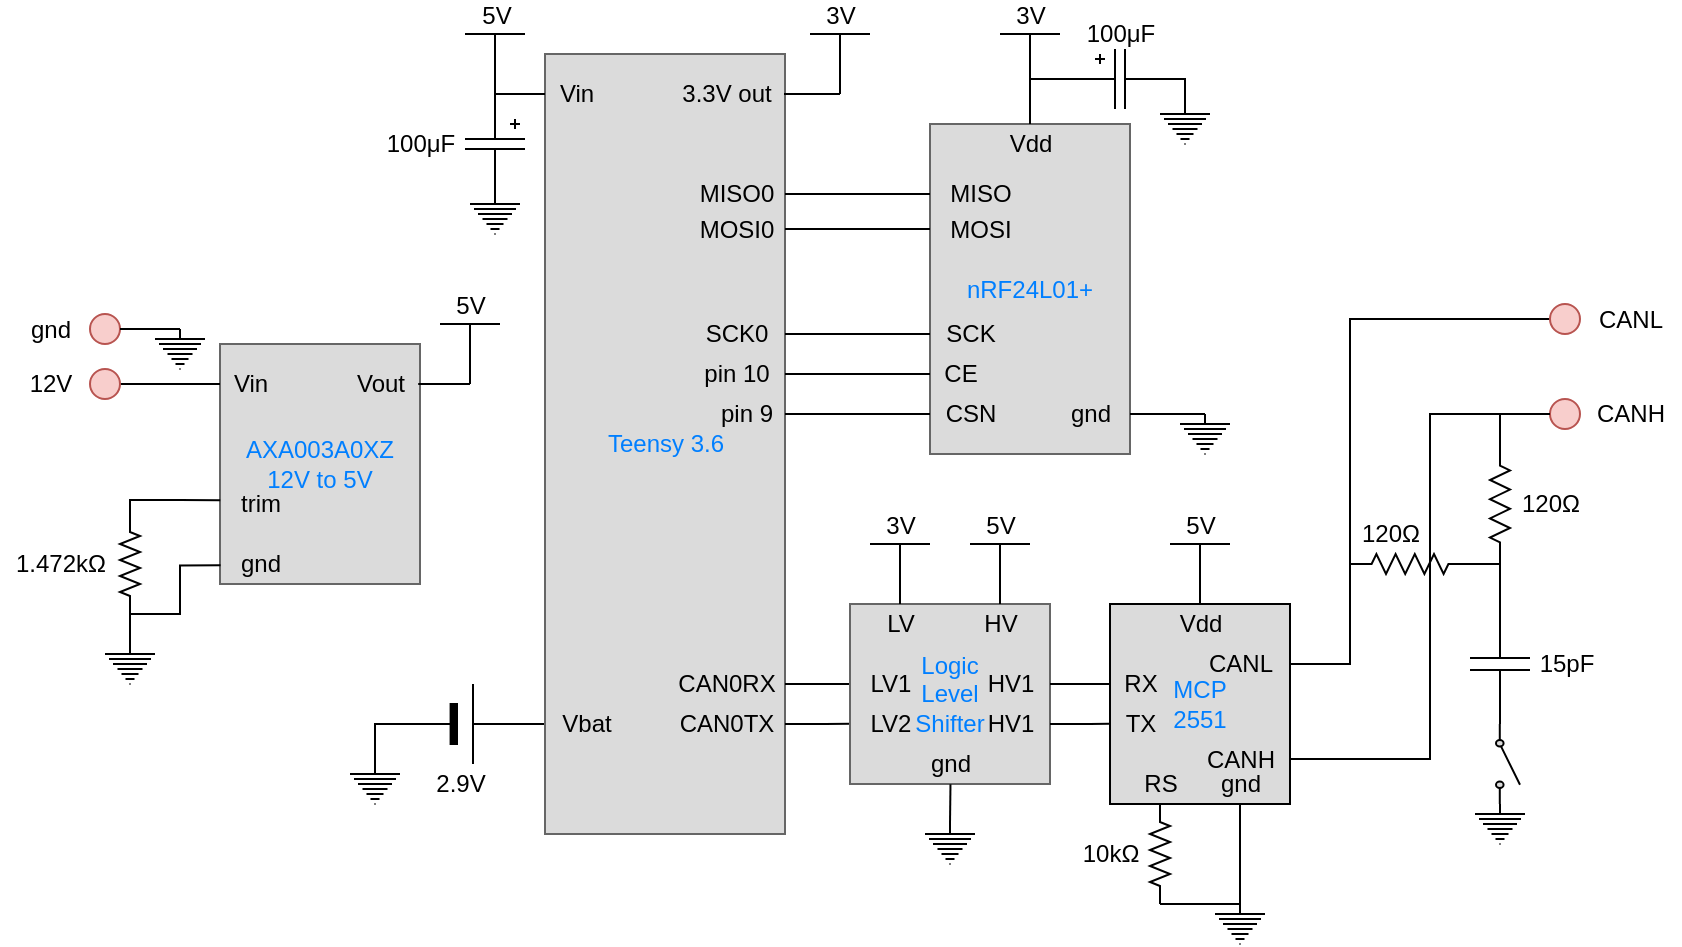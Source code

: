 <mxfile version="14.6.13" type="device"><diagram id="3bfLOZuhOCqwedGYhLki" name="Page-1"><mxGraphModel dx="308" dy="223" grid="1" gridSize="10" guides="1" tooltips="1" connect="1" arrows="1" fold="1" page="1" pageScale="1" pageWidth="850" pageHeight="1100" math="0" shadow="0"><root><mxCell id="0"/><mxCell id="1" parent="0"/><mxCell id="SLjoavYJv7U1EhsGJixM-2" value="" style="verticalLabelPosition=bottom;shadow=0;dashed=0;align=center;fillColor=#000000;html=1;verticalAlign=top;strokeWidth=1;shape=mxgraph.electrical.miscellaneous.monocell_battery;direction=east;" vertex="1" parent="1"><mxGeometry x="407.5" y="640" width="80" height="40" as="geometry"/></mxCell><mxCell id="SLjoavYJv7U1EhsGJixM-3" value="AXA003A0XZ&lt;br&gt;12V to 5V" style="rounded=0;whiteSpace=wrap;html=1;strokeColor=#666666;fillColor=#DBDBDB;fontColor=#007FFF;" vertex="1" parent="1"><mxGeometry x="325" y="470" width="100" height="120" as="geometry"/></mxCell><mxCell id="SLjoavYJv7U1EhsGJixM-44" style="edgeStyle=orthogonalEdgeStyle;rounded=0;orthogonalLoop=1;jettySize=auto;html=1;entryX=1;entryY=0.5;entryDx=0;entryDy=0;endArrow=none;endFill=0;" edge="1" parent="1" source="SLjoavYJv7U1EhsGJixM-4" target="SLjoavYJv7U1EhsGJixM-43"><mxGeometry relative="1" as="geometry"/></mxCell><mxCell id="SLjoavYJv7U1EhsGJixM-4" value="Vin" style="text;html=1;align=center;verticalAlign=middle;resizable=0;points=[];autosize=1;strokeColor=none;" vertex="1" parent="1"><mxGeometry x="325" y="480" width="30" height="20" as="geometry"/></mxCell><mxCell id="SLjoavYJv7U1EhsGJixM-10" style="edgeStyle=orthogonalEdgeStyle;rounded=0;orthogonalLoop=1;jettySize=auto;html=1;exitX=1;exitY=0.5;exitDx=0;exitDy=0;exitPerimeter=0;entryX=0.007;entryY=0.533;entryDx=0;entryDy=0;entryPerimeter=0;endArrow=none;endFill=0;" edge="1" parent="1" source="SLjoavYJv7U1EhsGJixM-5" target="SLjoavYJv7U1EhsGJixM-7"><mxGeometry relative="1" as="geometry"><Array as="points"><mxPoint x="305" y="605"/><mxPoint x="305" y="581"/></Array></mxGeometry></mxCell><mxCell id="SLjoavYJv7U1EhsGJixM-25" style="edgeStyle=orthogonalEdgeStyle;rounded=0;orthogonalLoop=1;jettySize=auto;html=1;exitX=0;exitY=0.5;exitDx=0;exitDy=0;exitPerimeter=0;entryX=0.003;entryY=0.407;entryDx=0;entryDy=0;entryPerimeter=0;endArrow=none;endFill=0;" edge="1" parent="1" source="SLjoavYJv7U1EhsGJixM-5" target="SLjoavYJv7U1EhsGJixM-6"><mxGeometry relative="1" as="geometry"><Array as="points"><mxPoint x="280" y="548"/><mxPoint x="305" y="548"/></Array></mxGeometry></mxCell><mxCell id="SLjoavYJv7U1EhsGJixM-5" value="" style="pointerEvents=1;verticalLabelPosition=bottom;shadow=0;dashed=0;align=center;html=1;verticalAlign=top;shape=mxgraph.electrical.resistors.resistor_2;direction=south;" vertex="1" parent="1"><mxGeometry x="275" y="555" width="10" height="50" as="geometry"/></mxCell><mxCell id="SLjoavYJv7U1EhsGJixM-6" value="trim" style="text;html=1;align=center;verticalAlign=middle;resizable=0;points=[];autosize=1;strokeColor=none;" vertex="1" parent="1"><mxGeometry x="325" y="540" width="40" height="20" as="geometry"/></mxCell><mxCell id="SLjoavYJv7U1EhsGJixM-7" value="gnd" style="text;html=1;align=center;verticalAlign=middle;resizable=0;points=[];autosize=1;strokeColor=none;" vertex="1" parent="1"><mxGeometry x="325" y="570" width="40" height="20" as="geometry"/></mxCell><mxCell id="SLjoavYJv7U1EhsGJixM-144" style="edgeStyle=orthogonalEdgeStyle;rounded=0;orthogonalLoop=1;jettySize=auto;html=1;exitX=0.5;exitY=0;exitDx=0;exitDy=0;exitPerimeter=0;entryX=1;entryY=0.5;entryDx=0;entryDy=0;entryPerimeter=0;fontSize=12;fontColor=#007FFF;endArrow=none;endFill=0;" edge="1" parent="1" source="SLjoavYJv7U1EhsGJixM-11" target="SLjoavYJv7U1EhsGJixM-5"><mxGeometry relative="1" as="geometry"/></mxCell><mxCell id="SLjoavYJv7U1EhsGJixM-11" value="" style="pointerEvents=1;verticalLabelPosition=bottom;shadow=0;dashed=0;align=center;html=1;verticalAlign=top;shape=mxgraph.electrical.signal_sources.protective_earth;" vertex="1" parent="1"><mxGeometry x="267.5" y="620" width="25" height="20" as="geometry"/></mxCell><mxCell id="SLjoavYJv7U1EhsGJixM-14" value="12V" style="text;html=1;align=center;verticalAlign=middle;resizable=0;points=[];autosize=1;strokeColor=none;" vertex="1" parent="1"><mxGeometry x="220" y="480" width="40" height="20" as="geometry"/></mxCell><mxCell id="SLjoavYJv7U1EhsGJixM-15" value="1.472kΩ" style="text;html=1;align=center;verticalAlign=middle;resizable=0;points=[];autosize=1;strokeColor=none;direction=east;" vertex="1" parent="1"><mxGeometry x="215" y="570" width="60" height="20" as="geometry"/></mxCell><mxCell id="SLjoavYJv7U1EhsGJixM-17" value="Teensy 3.6" style="rounded=0;whiteSpace=wrap;html=1;strokeColor=#666666;fillColor=#DBDBDB;fontColor=#007FFF;" vertex="1" parent="1"><mxGeometry x="487.5" y="325" width="120" height="390" as="geometry"/></mxCell><mxCell id="SLjoavYJv7U1EhsGJixM-18" value="Vout" style="text;html=1;align=center;verticalAlign=middle;resizable=0;points=[];autosize=1;strokeColor=none;" vertex="1" parent="1"><mxGeometry x="385" y="480" width="40" height="20" as="geometry"/></mxCell><mxCell id="SLjoavYJv7U1EhsGJixM-49" style="edgeStyle=orthogonalEdgeStyle;rounded=0;orthogonalLoop=1;jettySize=auto;html=1;entryX=0.5;entryY=0;entryDx=0;entryDy=0;entryPerimeter=0;endArrow=none;endFill=0;" edge="1" parent="1" source="SLjoavYJv7U1EhsGJixM-20" target="SLjoavYJv7U1EhsGJixM-48"><mxGeometry relative="1" as="geometry"><Array as="points"><mxPoint x="463" y="345"/><mxPoint x="463" y="345"/></Array></mxGeometry></mxCell><mxCell id="SLjoavYJv7U1EhsGJixM-20" value="Vin" style="text;html=1;align=center;verticalAlign=middle;resizable=0;points=[];autosize=1;strokeColor=none;" vertex="1" parent="1"><mxGeometry x="487.5" y="335" width="30" height="20" as="geometry"/></mxCell><mxCell id="SLjoavYJv7U1EhsGJixM-22" value="" style="pointerEvents=1;verticalLabelPosition=bottom;shadow=0;dashed=0;align=center;html=1;verticalAlign=top;shape=mxgraph.electrical.capacitors.capacitor_5;direction=south;" vertex="1" parent="1"><mxGeometry x="447.5" y="345" width="30" height="50" as="geometry"/></mxCell><mxCell id="SLjoavYJv7U1EhsGJixM-23" value="" style="pointerEvents=1;verticalLabelPosition=bottom;shadow=0;dashed=0;align=center;html=1;verticalAlign=top;shape=mxgraph.electrical.signal_sources.protective_earth;" vertex="1" parent="1"><mxGeometry x="450" y="395" width="25" height="20" as="geometry"/></mxCell><mxCell id="SLjoavYJv7U1EhsGJixM-24" value="100μF" style="text;html=1;align=center;verticalAlign=middle;resizable=0;points=[];autosize=1;strokeColor=none;" vertex="1" parent="1"><mxGeometry x="400" y="360" width="50" height="20" as="geometry"/></mxCell><mxCell id="SLjoavYJv7U1EhsGJixM-26" value="2.9V" style="text;html=1;align=center;verticalAlign=middle;resizable=0;points=[];autosize=1;strokeColor=none;" vertex="1" parent="1"><mxGeometry x="425" y="680" width="40" height="20" as="geometry"/></mxCell><mxCell id="SLjoavYJv7U1EhsGJixM-27" value="Vbat" style="text;html=1;align=center;verticalAlign=middle;resizable=0;points=[];autosize=1;strokeColor=none;" vertex="1" parent="1"><mxGeometry x="487.5" y="650" width="40" height="20" as="geometry"/></mxCell><mxCell id="SLjoavYJv7U1EhsGJixM-42" style="edgeStyle=orthogonalEdgeStyle;rounded=0;orthogonalLoop=1;jettySize=auto;html=1;exitX=0.5;exitY=0;exitDx=0;exitDy=0;exitPerimeter=0;entryX=0;entryY=0.5;entryDx=0;entryDy=0;entryPerimeter=0;endArrow=none;endFill=0;" edge="1" parent="1" source="SLjoavYJv7U1EhsGJixM-28" target="SLjoavYJv7U1EhsGJixM-2"><mxGeometry relative="1" as="geometry"><Array as="points"><mxPoint x="403" y="660"/></Array></mxGeometry></mxCell><mxCell id="SLjoavYJv7U1EhsGJixM-28" value="" style="pointerEvents=1;verticalLabelPosition=bottom;shadow=0;dashed=0;align=center;html=1;verticalAlign=top;shape=mxgraph.electrical.signal_sources.protective_earth;direction=east;" vertex="1" parent="1"><mxGeometry x="390" y="680" width="25" height="20" as="geometry"/></mxCell><mxCell id="SLjoavYJv7U1EhsGJixM-30" value="MCP&lt;br&gt;2551" style="rounded=0;whiteSpace=wrap;html=1;fillColor=#DBDBDB;fontColor=#007FFF;" vertex="1" parent="1"><mxGeometry x="770" y="600" width="90" height="100" as="geometry"/></mxCell><mxCell id="SLjoavYJv7U1EhsGJixM-31" value="RX" style="text;html=1;align=center;verticalAlign=middle;resizable=0;points=[];autosize=1;strokeColor=none;" vertex="1" parent="1"><mxGeometry x="770" y="630" width="30" height="20" as="geometry"/></mxCell><mxCell id="SLjoavYJv7U1EhsGJixM-32" value="TX" style="text;html=1;align=center;verticalAlign=middle;resizable=0;points=[];autosize=1;strokeColor=none;" vertex="1" parent="1"><mxGeometry x="770" y="650" width="30" height="20" as="geometry"/></mxCell><mxCell id="SLjoavYJv7U1EhsGJixM-67" style="edgeStyle=orthogonalEdgeStyle;rounded=0;orthogonalLoop=1;jettySize=auto;html=1;entryX=0.005;entryY=0.498;entryDx=0;entryDy=0;entryPerimeter=0;fontSize=12;endArrow=none;endFill=0;" edge="1" parent="1" source="SLjoavYJv7U1EhsGJixM-34" target="SLjoavYJv7U1EhsGJixM-63"><mxGeometry relative="1" as="geometry"/></mxCell><mxCell id="SLjoavYJv7U1EhsGJixM-34" value="CAN0RX" style="text;html=1;align=center;verticalAlign=middle;resizable=0;points=[];autosize=1;strokeColor=none;" vertex="1" parent="1"><mxGeometry x="547.5" y="630" width="60" height="20" as="geometry"/></mxCell><mxCell id="SLjoavYJv7U1EhsGJixM-68" style="edgeStyle=orthogonalEdgeStyle;rounded=0;orthogonalLoop=1;jettySize=auto;html=1;entryX=0.012;entryY=0.494;entryDx=0;entryDy=0;entryPerimeter=0;fontSize=12;endArrow=none;endFill=0;" edge="1" parent="1" source="SLjoavYJv7U1EhsGJixM-35" target="SLjoavYJv7U1EhsGJixM-64"><mxGeometry relative="1" as="geometry"/></mxCell><mxCell id="SLjoavYJv7U1EhsGJixM-35" value="CAN0TX" style="text;html=1;align=center;verticalAlign=middle;resizable=0;points=[];autosize=1;strokeColor=none;" vertex="1" parent="1"><mxGeometry x="547.5" y="650" width="60" height="20" as="geometry"/></mxCell><mxCell id="SLjoavYJv7U1EhsGJixM-39" value="&lt;font&gt;Logic&lt;br&gt;Level&lt;br&gt;Shifter&lt;/font&gt;" style="rounded=0;whiteSpace=wrap;html=1;strokeColor=#666666;fillColor=#DBDBDB;fontColor=#007FFF;" vertex="1" parent="1"><mxGeometry x="640" y="600" width="100" height="90" as="geometry"/></mxCell><mxCell id="SLjoavYJv7U1EhsGJixM-43" value="" style="verticalLabelPosition=bottom;shadow=0;dashed=0;align=center;html=1;verticalAlign=top;strokeWidth=1;shape=ellipse;perimeter=ellipsePerimeter;fillColor=#f8cecc;strokeColor=#b85450;" vertex="1" parent="1"><mxGeometry x="260" y="482.5" width="15" height="15" as="geometry"/></mxCell><mxCell id="SLjoavYJv7U1EhsGJixM-47" style="edgeStyle=orthogonalEdgeStyle;rounded=0;orthogonalLoop=1;jettySize=auto;html=1;exitX=0.5;exitY=0;exitDx=0;exitDy=0;exitPerimeter=0;entryX=0.978;entryY=0.461;entryDx=0;entryDy=0;entryPerimeter=0;endArrow=none;endFill=0;" edge="1" parent="1" source="SLjoavYJv7U1EhsGJixM-46" target="SLjoavYJv7U1EhsGJixM-18"><mxGeometry relative="1" as="geometry"/></mxCell><mxCell id="SLjoavYJv7U1EhsGJixM-46" value="5V" style="verticalLabelPosition=top;verticalAlign=bottom;shape=mxgraph.electrical.signal_sources.vdd;shadow=0;dashed=0;align=center;strokeWidth=1;fontSize=12;html=1;flipV=1;" vertex="1" parent="1"><mxGeometry x="435" y="460" width="30" height="30" as="geometry"/></mxCell><mxCell id="SLjoavYJv7U1EhsGJixM-48" value="5V" style="verticalLabelPosition=top;verticalAlign=bottom;shape=mxgraph.electrical.signal_sources.vdd;shadow=0;dashed=0;align=center;strokeWidth=1;fontSize=12;html=1;flipV=1;" vertex="1" parent="1"><mxGeometry x="447.5" y="315" width="30" height="30" as="geometry"/></mxCell><mxCell id="SLjoavYJv7U1EhsGJixM-50" value="" style="verticalLabelPosition=bottom;shadow=0;dashed=0;align=center;html=1;verticalAlign=top;strokeWidth=1;shape=ellipse;perimeter=ellipsePerimeter;fillColor=#f8cecc;strokeColor=#b85450;" vertex="1" parent="1"><mxGeometry x="260" y="455" width="15" height="15" as="geometry"/></mxCell><mxCell id="SLjoavYJv7U1EhsGJixM-51" value="gnd" style="text;html=1;align=center;verticalAlign=middle;resizable=0;points=[];autosize=1;strokeColor=none;" vertex="1" parent="1"><mxGeometry x="220" y="452.5" width="40" height="20" as="geometry"/></mxCell><mxCell id="SLjoavYJv7U1EhsGJixM-54" style="edgeStyle=orthogonalEdgeStyle;rounded=0;orthogonalLoop=1;jettySize=auto;html=1;exitX=0.5;exitY=0;exitDx=0;exitDy=0;exitPerimeter=0;entryX=1;entryY=0.5;entryDx=0;entryDy=0;endArrow=none;endFill=0;" edge="1" parent="1" source="SLjoavYJv7U1EhsGJixM-52" target="SLjoavYJv7U1EhsGJixM-50"><mxGeometry relative="1" as="geometry"><Array as="points"><mxPoint x="305" y="463"/></Array></mxGeometry></mxCell><mxCell id="SLjoavYJv7U1EhsGJixM-52" value="" style="pointerEvents=1;verticalLabelPosition=bottom;shadow=0;dashed=0;align=center;html=1;verticalAlign=top;shape=mxgraph.electrical.signal_sources.protective_earth;direction=east;" vertex="1" parent="1"><mxGeometry x="292.5" y="462.5" width="25" height="20" as="geometry"/></mxCell><mxCell id="SLjoavYJv7U1EhsGJixM-55" value="3.3V out" style="text;html=1;align=center;verticalAlign=middle;resizable=0;points=[];autosize=1;strokeColor=none;" vertex="1" parent="1"><mxGeometry x="547.5" y="335" width="60" height="20" as="geometry"/></mxCell><mxCell id="SLjoavYJv7U1EhsGJixM-58" style="edgeStyle=orthogonalEdgeStyle;rounded=0;orthogonalLoop=1;jettySize=auto;html=1;exitX=0.5;exitY=0;exitDx=0;exitDy=0;exitPerimeter=0;entryX=0.991;entryY=0.51;entryDx=0;entryDy=0;entryPerimeter=0;endArrow=none;endFill=0;" edge="1" parent="1" source="SLjoavYJv7U1EhsGJixM-56" target="SLjoavYJv7U1EhsGJixM-55"><mxGeometry relative="1" as="geometry"/></mxCell><mxCell id="SLjoavYJv7U1EhsGJixM-56" value="3V" style="verticalLabelPosition=top;verticalAlign=bottom;shape=mxgraph.electrical.signal_sources.vdd;shadow=0;dashed=0;align=center;strokeWidth=1;fontSize=12;html=1;flipV=1;" vertex="1" parent="1"><mxGeometry x="620" y="315" width="30" height="30" as="geometry"/></mxCell><mxCell id="SLjoavYJv7U1EhsGJixM-59" value="3V" style="verticalLabelPosition=top;verticalAlign=bottom;shape=mxgraph.electrical.signal_sources.vdd;shadow=0;dashed=0;align=center;strokeWidth=1;fontSize=12;html=1;flipV=1;" vertex="1" parent="1"><mxGeometry x="650" y="570" width="30" height="30" as="geometry"/></mxCell><mxCell id="SLjoavYJv7U1EhsGJixM-60" value="5V" style="verticalLabelPosition=top;verticalAlign=bottom;shape=mxgraph.electrical.signal_sources.vdd;shadow=0;dashed=0;align=center;strokeWidth=1;fontSize=12;html=1;flipV=1;" vertex="1" parent="1"><mxGeometry x="700" y="570" width="30" height="30" as="geometry"/></mxCell><mxCell id="SLjoavYJv7U1EhsGJixM-61" value="LV" style="text;html=1;align=center;verticalAlign=middle;resizable=0;points=[];autosize=1;strokeColor=none;fontSize=12;" vertex="1" parent="1"><mxGeometry x="650" y="600" width="30" height="20" as="geometry"/></mxCell><mxCell id="SLjoavYJv7U1EhsGJixM-62" value="HV" style="text;html=1;align=center;verticalAlign=middle;resizable=0;points=[];autosize=1;strokeColor=none;fontSize=12;" vertex="1" parent="1"><mxGeometry x="700" y="600" width="30" height="20" as="geometry"/></mxCell><mxCell id="SLjoavYJv7U1EhsGJixM-63" value="LV1" style="text;html=1;align=center;verticalAlign=middle;resizable=0;points=[];autosize=1;strokeColor=none;fontSize=12;" vertex="1" parent="1"><mxGeometry x="640" y="630" width="40" height="20" as="geometry"/></mxCell><mxCell id="SLjoavYJv7U1EhsGJixM-64" value="LV2" style="text;html=1;align=center;verticalAlign=middle;resizable=0;points=[];autosize=1;strokeColor=none;fontSize=12;" vertex="1" parent="1"><mxGeometry x="640" y="650" width="40" height="20" as="geometry"/></mxCell><mxCell id="SLjoavYJv7U1EhsGJixM-69" value="gnd" style="text;html=1;align=center;verticalAlign=middle;resizable=0;points=[];autosize=1;strokeColor=none;fontSize=12;" vertex="1" parent="1"><mxGeometry x="670" y="670" width="40" height="20" as="geometry"/></mxCell><mxCell id="SLjoavYJv7U1EhsGJixM-71" style="edgeStyle=orthogonalEdgeStyle;rounded=0;orthogonalLoop=1;jettySize=auto;html=1;exitX=0.5;exitY=0;exitDx=0;exitDy=0;exitPerimeter=0;entryX=0.506;entryY=1.006;entryDx=0;entryDy=0;entryPerimeter=0;fontSize=12;endArrow=none;endFill=0;" edge="1" parent="1" source="SLjoavYJv7U1EhsGJixM-70" target="SLjoavYJv7U1EhsGJixM-69"><mxGeometry relative="1" as="geometry"/></mxCell><mxCell id="SLjoavYJv7U1EhsGJixM-70" value="" style="pointerEvents=1;verticalLabelPosition=bottom;shadow=0;dashed=0;align=center;html=1;verticalAlign=top;shape=mxgraph.electrical.signal_sources.protective_earth;fontSize=12;" vertex="1" parent="1"><mxGeometry x="677.5" y="710" width="25" height="20" as="geometry"/></mxCell><mxCell id="SLjoavYJv7U1EhsGJixM-76" style="edgeStyle=orthogonalEdgeStyle;rounded=0;orthogonalLoop=1;jettySize=auto;html=1;entryX=-0.014;entryY=0.501;entryDx=0;entryDy=0;entryPerimeter=0;fontSize=12;endArrow=none;endFill=0;" edge="1" parent="1" source="SLjoavYJv7U1EhsGJixM-72" target="SLjoavYJv7U1EhsGJixM-31"><mxGeometry relative="1" as="geometry"/></mxCell><mxCell id="SLjoavYJv7U1EhsGJixM-72" value="HV1" style="text;html=1;align=center;verticalAlign=middle;resizable=0;points=[];autosize=1;strokeColor=none;fontSize=12;" vertex="1" parent="1"><mxGeometry x="700" y="630" width="40" height="20" as="geometry"/></mxCell><mxCell id="SLjoavYJv7U1EhsGJixM-77" style="edgeStyle=orthogonalEdgeStyle;rounded=0;orthogonalLoop=1;jettySize=auto;html=1;entryX=-0.014;entryY=0.492;entryDx=0;entryDy=0;entryPerimeter=0;fontSize=12;endArrow=none;endFill=0;" edge="1" parent="1" source="SLjoavYJv7U1EhsGJixM-73" target="SLjoavYJv7U1EhsGJixM-32"><mxGeometry relative="1" as="geometry"/></mxCell><mxCell id="SLjoavYJv7U1EhsGJixM-73" value="HV1" style="text;html=1;align=center;verticalAlign=middle;resizable=0;points=[];autosize=1;strokeColor=none;fontSize=12;" vertex="1" parent="1"><mxGeometry x="700" y="650" width="40" height="20" as="geometry"/></mxCell><mxCell id="SLjoavYJv7U1EhsGJixM-74" value="5V" style="verticalLabelPosition=top;verticalAlign=bottom;shape=mxgraph.electrical.signal_sources.vdd;shadow=0;dashed=0;align=center;strokeWidth=1;fontSize=12;html=1;flipV=1;" vertex="1" parent="1"><mxGeometry x="800" y="570" width="30" height="30" as="geometry"/></mxCell><mxCell id="SLjoavYJv7U1EhsGJixM-75" value="Vdd" style="text;html=1;align=center;verticalAlign=middle;resizable=0;points=[];autosize=1;strokeColor=none;fontSize=12;" vertex="1" parent="1"><mxGeometry x="795" y="600" width="40" height="20" as="geometry"/></mxCell><mxCell id="SLjoavYJv7U1EhsGJixM-78" value="gnd" style="text;html=1;align=center;verticalAlign=middle;resizable=0;points=[];autosize=1;strokeColor=none;fontSize=12;" vertex="1" parent="1"><mxGeometry x="815" y="680" width="40" height="20" as="geometry"/></mxCell><mxCell id="SLjoavYJv7U1EhsGJixM-81" style="edgeStyle=orthogonalEdgeStyle;rounded=0;orthogonalLoop=1;jettySize=auto;html=1;exitX=0.5;exitY=0;exitDx=0;exitDy=0;exitPerimeter=0;entryX=0.5;entryY=0.977;entryDx=0;entryDy=0;entryPerimeter=0;fontSize=12;endArrow=none;endFill=0;" edge="1" parent="1" source="SLjoavYJv7U1EhsGJixM-79" target="SLjoavYJv7U1EhsGJixM-78"><mxGeometry relative="1" as="geometry"/></mxCell><mxCell id="SLjoavYJv7U1EhsGJixM-79" value="" style="pointerEvents=1;verticalLabelPosition=bottom;shadow=0;dashed=0;align=center;html=1;verticalAlign=top;shape=mxgraph.electrical.signal_sources.protective_earth;fontSize=12;" vertex="1" parent="1"><mxGeometry x="822.5" y="750" width="25" height="20" as="geometry"/></mxCell><mxCell id="SLjoavYJv7U1EhsGJixM-89" style="edgeStyle=orthogonalEdgeStyle;rounded=0;orthogonalLoop=1;jettySize=auto;html=1;exitX=0;exitY=0.5;exitDx=0;exitDy=0;entryX=1;entryY=0.498;entryDx=0;entryDy=0;entryPerimeter=0;fontSize=12;endArrow=none;endFill=0;" edge="1" parent="1" source="SLjoavYJv7U1EhsGJixM-82" target="SLjoavYJv7U1EhsGJixM-85"><mxGeometry relative="1" as="geometry"><Array as="points"><mxPoint x="930" y="505"/><mxPoint x="930" y="678"/></Array></mxGeometry></mxCell><mxCell id="SLjoavYJv7U1EhsGJixM-82" value="" style="verticalLabelPosition=bottom;shadow=0;dashed=0;align=center;html=1;verticalAlign=top;strokeWidth=1;shape=ellipse;perimeter=ellipsePerimeter;fontSize=12;fillColor=#f8cecc;strokeColor=#b85450;" vertex="1" parent="1"><mxGeometry x="990" y="497.5" width="15" height="15" as="geometry"/></mxCell><mxCell id="SLjoavYJv7U1EhsGJixM-85" value="CANH" style="text;html=1;align=center;verticalAlign=middle;resizable=0;points=[];autosize=1;strokeColor=none;fontSize=12;" vertex="1" parent="1"><mxGeometry x="810" y="667.5" width="50" height="20" as="geometry"/></mxCell><mxCell id="SLjoavYJv7U1EhsGJixM-86" value="CANL" style="text;html=1;align=center;verticalAlign=middle;resizable=0;points=[];autosize=1;strokeColor=none;fontSize=12;" vertex="1" parent="1"><mxGeometry x="810" y="620" width="50" height="20" as="geometry"/></mxCell><mxCell id="SLjoavYJv7U1EhsGJixM-91" style="edgeStyle=orthogonalEdgeStyle;rounded=0;orthogonalLoop=1;jettySize=auto;html=1;exitX=0;exitY=0.5;exitDx=0;exitDy=0;entryX=1;entryY=0.499;entryDx=0;entryDy=0;entryPerimeter=0;fontSize=12;endArrow=none;endFill=0;" edge="1" parent="1" source="SLjoavYJv7U1EhsGJixM-90" target="SLjoavYJv7U1EhsGJixM-86"><mxGeometry relative="1" as="geometry"><Array as="points"><mxPoint x="890" y="458"/><mxPoint x="890" y="630"/></Array></mxGeometry></mxCell><mxCell id="SLjoavYJv7U1EhsGJixM-90" value="" style="verticalLabelPosition=bottom;shadow=0;dashed=0;align=center;html=1;verticalAlign=top;strokeWidth=1;shape=ellipse;perimeter=ellipsePerimeter;fontSize=12;fillColor=#f8cecc;strokeColor=#b85450;" vertex="1" parent="1"><mxGeometry x="990" y="450" width="15" height="15" as="geometry"/></mxCell><mxCell id="SLjoavYJv7U1EhsGJixM-92" value="CANH" style="text;html=1;align=center;verticalAlign=middle;resizable=0;points=[];autosize=1;strokeColor=none;fontSize=12;" vertex="1" parent="1"><mxGeometry x="1005" y="495" width="50" height="20" as="geometry"/></mxCell><mxCell id="SLjoavYJv7U1EhsGJixM-93" value="CANL" style="text;html=1;align=center;verticalAlign=middle;resizable=0;points=[];autosize=1;strokeColor=none;fontSize=12;" vertex="1" parent="1"><mxGeometry x="1005" y="447.5" width="50" height="20" as="geometry"/></mxCell><mxCell id="SLjoavYJv7U1EhsGJixM-94" value="&lt;font&gt;nRF24L01+&lt;/font&gt;" style="rounded=0;whiteSpace=wrap;html=1;strokeColor=#666666;fillColor=#DBDBDB;fontColor=#007FFF;" vertex="1" parent="1"><mxGeometry x="680" y="360" width="100" height="165" as="geometry"/></mxCell><mxCell id="SLjoavYJv7U1EhsGJixM-95" value="RS" style="text;html=1;align=center;verticalAlign=middle;resizable=0;points=[];autosize=1;strokeColor=none;fontSize=12;" vertex="1" parent="1"><mxGeometry x="780" y="680" width="30" height="20" as="geometry"/></mxCell><mxCell id="SLjoavYJv7U1EhsGJixM-98" style="edgeStyle=orthogonalEdgeStyle;rounded=0;orthogonalLoop=1;jettySize=auto;html=1;exitX=1;exitY=0.5;exitDx=0;exitDy=0;exitPerimeter=0;entryX=0.5;entryY=0;entryDx=0;entryDy=0;entryPerimeter=0;fontSize=12;fontColor=#000000;endArrow=none;endFill=0;" edge="1" parent="1" source="SLjoavYJv7U1EhsGJixM-96" target="SLjoavYJv7U1EhsGJixM-79"><mxGeometry relative="1" as="geometry"><Array as="points"><mxPoint x="835" y="750"/></Array></mxGeometry></mxCell><mxCell id="SLjoavYJv7U1EhsGJixM-96" value="" style="pointerEvents=1;verticalLabelPosition=bottom;shadow=0;dashed=0;align=center;html=1;verticalAlign=top;shape=mxgraph.electrical.resistors.resistor_2;direction=south;" vertex="1" parent="1"><mxGeometry x="790" y="700" width="10" height="50" as="geometry"/></mxCell><mxCell id="SLjoavYJv7U1EhsGJixM-97" value="10kΩ" style="text;html=1;align=center;verticalAlign=middle;resizable=0;points=[];autosize=1;strokeColor=none;direction=east;" vertex="1" parent="1"><mxGeometry x="750" y="715" width="40" height="20" as="geometry"/></mxCell><mxCell id="SLjoavYJv7U1EhsGJixM-99" value="CSN" style="text;html=1;align=center;verticalAlign=middle;resizable=0;points=[];autosize=1;strokeColor=none;fontSize=12;fontColor=#000000;" vertex="1" parent="1"><mxGeometry x="680" y="495" width="40" height="20" as="geometry"/></mxCell><mxCell id="SLjoavYJv7U1EhsGJixM-100" value="CE" style="text;html=1;align=center;verticalAlign=middle;resizable=0;points=[];autosize=1;strokeColor=none;fontSize=12;fontColor=#000000;" vertex="1" parent="1"><mxGeometry x="680" y="475" width="30" height="20" as="geometry"/></mxCell><mxCell id="SLjoavYJv7U1EhsGJixM-101" value="MOSI" style="text;html=1;align=center;verticalAlign=middle;resizable=0;points=[];autosize=1;strokeColor=none;fontSize=12;fontColor=#000000;" vertex="1" parent="1"><mxGeometry x="680" y="402.5" width="50" height="20" as="geometry"/></mxCell><mxCell id="SLjoavYJv7U1EhsGJixM-102" value="MISO" style="text;html=1;align=center;verticalAlign=middle;resizable=0;points=[];autosize=1;strokeColor=none;fontSize=12;fontColor=#000000;" vertex="1" parent="1"><mxGeometry x="680" y="385" width="50" height="20" as="geometry"/></mxCell><mxCell id="SLjoavYJv7U1EhsGJixM-145" style="edgeStyle=orthogonalEdgeStyle;rounded=0;orthogonalLoop=1;jettySize=auto;html=1;fontSize=12;fontColor=#007FFF;endArrow=none;endFill=0;" edge="1" parent="1" source="SLjoavYJv7U1EhsGJixM-103"><mxGeometry relative="1" as="geometry"><mxPoint x="730" y="350" as="targetPoint"/><Array as="points"><mxPoint x="730" y="340"/><mxPoint x="730" y="340"/></Array></mxGeometry></mxCell><mxCell id="SLjoavYJv7U1EhsGJixM-103" value="Vdd" style="text;html=1;align=center;verticalAlign=middle;resizable=0;points=[];autosize=1;strokeColor=none;fontSize=12;fontColor=#000000;" vertex="1" parent="1"><mxGeometry x="710" y="360" width="40" height="20" as="geometry"/></mxCell><mxCell id="SLjoavYJv7U1EhsGJixM-104" value="gnd" style="text;html=1;align=center;verticalAlign=middle;resizable=0;points=[];autosize=1;strokeColor=none;fontSize=12;fontColor=#000000;" vertex="1" parent="1"><mxGeometry x="740" y="495" width="40" height="20" as="geometry"/></mxCell><mxCell id="SLjoavYJv7U1EhsGJixM-105" value="SCK" style="text;html=1;align=center;verticalAlign=middle;resizable=0;points=[];autosize=1;strokeColor=none;fontSize=12;fontColor=#000000;" vertex="1" parent="1"><mxGeometry x="680" y="455" width="40" height="20" as="geometry"/></mxCell><mxCell id="SLjoavYJv7U1EhsGJixM-118" style="edgeStyle=orthogonalEdgeStyle;rounded=0;orthogonalLoop=1;jettySize=auto;html=1;entryX=0;entryY=0.5;entryDx=0;entryDy=0;entryPerimeter=0;fontSize=12;fontColor=#000000;endArrow=none;endFill=0;" edge="1" parent="1" source="SLjoavYJv7U1EhsGJixM-106" target="SLjoavYJv7U1EhsGJixM-101"><mxGeometry relative="1" as="geometry"/></mxCell><mxCell id="SLjoavYJv7U1EhsGJixM-106" value="MOSI0" style="text;html=1;align=center;verticalAlign=middle;resizable=0;points=[];autosize=1;strokeColor=none;fontSize=12;fontColor=#000000;" vertex="1" parent="1"><mxGeometry x="557.5" y="402.5" width="50" height="20" as="geometry"/></mxCell><mxCell id="SLjoavYJv7U1EhsGJixM-117" style="edgeStyle=orthogonalEdgeStyle;rounded=0;orthogonalLoop=1;jettySize=auto;html=1;entryX=0;entryY=0.5;entryDx=0;entryDy=0;entryPerimeter=0;fontSize=12;fontColor=#000000;endArrow=none;endFill=0;" edge="1" parent="1" source="SLjoavYJv7U1EhsGJixM-107" target="SLjoavYJv7U1EhsGJixM-102"><mxGeometry relative="1" as="geometry"/></mxCell><mxCell id="SLjoavYJv7U1EhsGJixM-107" value="MISO0" style="text;html=1;align=center;verticalAlign=middle;resizable=0;points=[];autosize=1;strokeColor=none;fontSize=12;fontColor=#000000;" vertex="1" parent="1"><mxGeometry x="557.5" y="385" width="50" height="20" as="geometry"/></mxCell><mxCell id="SLjoavYJv7U1EhsGJixM-114" style="edgeStyle=orthogonalEdgeStyle;rounded=0;orthogonalLoop=1;jettySize=auto;html=1;entryX=0;entryY=0.5;entryDx=0;entryDy=0;entryPerimeter=0;fontSize=12;fontColor=#000000;endArrow=none;endFill=0;" edge="1" parent="1" source="SLjoavYJv7U1EhsGJixM-108" target="SLjoavYJv7U1EhsGJixM-105"><mxGeometry relative="1" as="geometry"/></mxCell><mxCell id="SLjoavYJv7U1EhsGJixM-108" value="SCK0" style="text;html=1;align=center;verticalAlign=middle;resizable=0;points=[];autosize=1;strokeColor=none;fontSize=12;fontColor=#000000;" vertex="1" parent="1"><mxGeometry x="557.5" y="455" width="50" height="20" as="geometry"/></mxCell><mxCell id="SLjoavYJv7U1EhsGJixM-113" style="edgeStyle=orthogonalEdgeStyle;rounded=0;orthogonalLoop=1;jettySize=auto;html=1;entryX=0;entryY=0.5;entryDx=0;entryDy=0;entryPerimeter=0;fontSize=12;fontColor=#000000;endArrow=none;endFill=0;" edge="1" parent="1" source="SLjoavYJv7U1EhsGJixM-109" target="SLjoavYJv7U1EhsGJixM-100"><mxGeometry relative="1" as="geometry"/></mxCell><mxCell id="SLjoavYJv7U1EhsGJixM-109" value="pin 10" style="text;html=1;align=center;verticalAlign=middle;resizable=0;points=[];autosize=1;strokeColor=none;fontSize=12;fontColor=#000000;" vertex="1" parent="1"><mxGeometry x="557.5" y="475" width="50" height="20" as="geometry"/></mxCell><mxCell id="SLjoavYJv7U1EhsGJixM-112" style="edgeStyle=orthogonalEdgeStyle;rounded=0;orthogonalLoop=1;jettySize=auto;html=1;entryX=0;entryY=0.5;entryDx=0;entryDy=0;entryPerimeter=0;fontSize=12;fontColor=#000000;endArrow=none;endFill=0;" edge="1" parent="1" source="SLjoavYJv7U1EhsGJixM-110" target="SLjoavYJv7U1EhsGJixM-99"><mxGeometry relative="1" as="geometry"/></mxCell><mxCell id="SLjoavYJv7U1EhsGJixM-110" value="pin 9" style="text;html=1;align=center;verticalAlign=middle;resizable=0;points=[];autosize=1;strokeColor=none;fontSize=12;fontColor=#000000;" vertex="1" parent="1"><mxGeometry x="567.5" y="495" width="40" height="20" as="geometry"/></mxCell><mxCell id="SLjoavYJv7U1EhsGJixM-119" value="3V" style="verticalLabelPosition=top;verticalAlign=bottom;shape=mxgraph.electrical.signal_sources.vdd;shadow=0;dashed=0;align=center;strokeWidth=1;fontSize=12;html=1;flipV=1;" vertex="1" parent="1"><mxGeometry x="715" y="315" width="30" height="30" as="geometry"/></mxCell><mxCell id="SLjoavYJv7U1EhsGJixM-123" style="edgeStyle=orthogonalEdgeStyle;rounded=0;orthogonalLoop=1;jettySize=auto;html=1;exitX=0;exitY=0.5;exitDx=0;exitDy=0;exitPerimeter=0;entryX=0.5;entryY=0;entryDx=0;entryDy=0;entryPerimeter=0;fontSize=12;fontColor=#000000;endArrow=none;endFill=0;" edge="1" parent="1" source="SLjoavYJv7U1EhsGJixM-120" target="SLjoavYJv7U1EhsGJixM-119"><mxGeometry relative="1" as="geometry"/></mxCell><mxCell id="SLjoavYJv7U1EhsGJixM-127" style="edgeStyle=orthogonalEdgeStyle;rounded=0;orthogonalLoop=1;jettySize=auto;html=1;exitX=1;exitY=0.5;exitDx=0;exitDy=0;exitPerimeter=0;entryX=0.5;entryY=0;entryDx=0;entryDy=0;entryPerimeter=0;fontSize=12;fontColor=#000000;endArrow=none;endFill=0;" edge="1" parent="1" source="SLjoavYJv7U1EhsGJixM-120" target="SLjoavYJv7U1EhsGJixM-121"><mxGeometry relative="1" as="geometry"/></mxCell><mxCell id="SLjoavYJv7U1EhsGJixM-120" value="" style="pointerEvents=1;verticalLabelPosition=bottom;shadow=0;dashed=0;align=center;html=1;verticalAlign=top;shape=mxgraph.electrical.capacitors.capacitor_5;direction=east;" vertex="1" parent="1"><mxGeometry x="750" y="322.5" width="50" height="30" as="geometry"/></mxCell><mxCell id="SLjoavYJv7U1EhsGJixM-121" value="" style="pointerEvents=1;verticalLabelPosition=bottom;shadow=0;dashed=0;align=center;html=1;verticalAlign=top;shape=mxgraph.electrical.signal_sources.protective_earth;" vertex="1" parent="1"><mxGeometry x="795" y="350" width="25" height="20" as="geometry"/></mxCell><mxCell id="SLjoavYJv7U1EhsGJixM-122" value="100μF" style="text;html=1;align=center;verticalAlign=middle;resizable=0;points=[];autosize=1;strokeColor=none;" vertex="1" parent="1"><mxGeometry x="750" y="305" width="50" height="20" as="geometry"/></mxCell><mxCell id="SLjoavYJv7U1EhsGJixM-129" value="" style="pointerEvents=1;verticalLabelPosition=bottom;shadow=0;dashed=0;align=center;html=1;verticalAlign=top;shape=mxgraph.electrical.capacitors.capacitor_1;fontSize=12;fontColor=#000000;fillColor=#DBDBDB;direction=south;" vertex="1" parent="1"><mxGeometry x="950" y="600" width="30" height="60" as="geometry"/></mxCell><mxCell id="SLjoavYJv7U1EhsGJixM-132" style="edgeStyle=orthogonalEdgeStyle;rounded=0;orthogonalLoop=1;jettySize=auto;html=1;exitX=1;exitY=0.5;exitDx=0;exitDy=0;exitPerimeter=0;entryX=0;entryY=0.5;entryDx=0;entryDy=0;fontSize=12;fontColor=#000000;endArrow=none;endFill=0;" edge="1" parent="1" source="SLjoavYJv7U1EhsGJixM-130" target="SLjoavYJv7U1EhsGJixM-82"><mxGeometry relative="1" as="geometry"><Array as="points"><mxPoint x="965" y="505"/></Array></mxGeometry></mxCell><mxCell id="SLjoavYJv7U1EhsGJixM-134" style="edgeStyle=orthogonalEdgeStyle;rounded=0;orthogonalLoop=1;jettySize=auto;html=1;entryX=0;entryY=0.5;entryDx=0;entryDy=0;entryPerimeter=0;fontSize=12;fontColor=#000000;endArrow=none;endFill=0;" edge="1" parent="1" source="SLjoavYJv7U1EhsGJixM-130" target="SLjoavYJv7U1EhsGJixM-129"><mxGeometry relative="1" as="geometry"/></mxCell><mxCell id="SLjoavYJv7U1EhsGJixM-130" value="" style="pointerEvents=1;verticalLabelPosition=bottom;shadow=0;dashed=0;align=center;html=1;verticalAlign=top;shape=mxgraph.electrical.resistors.resistor_2;fontSize=12;fontColor=#000000;fillColor=#DBDBDB;direction=north;" vertex="1" parent="1"><mxGeometry x="960" y="520" width="10" height="60" as="geometry"/></mxCell><mxCell id="SLjoavYJv7U1EhsGJixM-133" style="edgeStyle=orthogonalEdgeStyle;rounded=0;orthogonalLoop=1;jettySize=auto;html=1;exitX=1;exitY=0.5;exitDx=0;exitDy=0;exitPerimeter=0;entryX=0;entryY=0.5;entryDx=0;entryDy=0;entryPerimeter=0;fontSize=12;fontColor=#000000;endArrow=none;endFill=0;" edge="1" parent="1" source="SLjoavYJv7U1EhsGJixM-131" target="SLjoavYJv7U1EhsGJixM-129"><mxGeometry relative="1" as="geometry"/></mxCell><mxCell id="SLjoavYJv7U1EhsGJixM-131" value="" style="pointerEvents=1;verticalLabelPosition=bottom;shadow=0;dashed=0;align=center;html=1;verticalAlign=top;shape=mxgraph.electrical.resistors.resistor_2;fontSize=12;fontColor=#000000;fillColor=#DBDBDB;direction=east;" vertex="1" parent="1"><mxGeometry x="890" y="575" width="60" height="10" as="geometry"/></mxCell><mxCell id="SLjoavYJv7U1EhsGJixM-135" value="" style="pointerEvents=1;verticalLabelPosition=bottom;shadow=0;dashed=0;align=center;html=1;verticalAlign=top;shape=mxgraph.electrical.signal_sources.protective_earth;fontSize=12;" vertex="1" parent="1"><mxGeometry x="952.5" y="700" width="25" height="20" as="geometry"/></mxCell><mxCell id="SLjoavYJv7U1EhsGJixM-136" value="15pF" style="text;html=1;align=center;verticalAlign=middle;resizable=0;points=[];autosize=1;strokeColor=none;" vertex="1" parent="1"><mxGeometry x="977.5" y="620" width="40" height="20" as="geometry"/></mxCell><mxCell id="SLjoavYJv7U1EhsGJixM-137" value="120Ω" style="text;html=1;align=center;verticalAlign=middle;resizable=0;points=[];autosize=1;strokeColor=none;direction=east;" vertex="1" parent="1"><mxGeometry x="970" y="540" width="40" height="20" as="geometry"/></mxCell><mxCell id="SLjoavYJv7U1EhsGJixM-138" value="120Ω" style="text;html=1;align=center;verticalAlign=middle;resizable=0;points=[];autosize=1;strokeColor=none;direction=east;" vertex="1" parent="1"><mxGeometry x="890" y="555" width="40" height="20" as="geometry"/></mxCell><mxCell id="SLjoavYJv7U1EhsGJixM-139" value="" style="pointerEvents=1;verticalLabelPosition=bottom;shadow=0;dashed=0;align=center;html=1;verticalAlign=top;shape=mxgraph.electrical.electro-mechanical.simple_switch;fontSize=12;fontColor=#000000;fillColor=#DBDBDB;direction=south;" vertex="1" parent="1"><mxGeometry x="963" y="660" width="12" height="40" as="geometry"/></mxCell><mxCell id="SLjoavYJv7U1EhsGJixM-142" style="edgeStyle=orthogonalEdgeStyle;rounded=0;orthogonalLoop=1;jettySize=auto;html=1;exitX=0.5;exitY=0;exitDx=0;exitDy=0;exitPerimeter=0;entryX=1;entryY=0.502;entryDx=0;entryDy=0;entryPerimeter=0;fontSize=12;fontColor=#007FFF;endArrow=none;endFill=0;" edge="1" parent="1" source="SLjoavYJv7U1EhsGJixM-140" target="SLjoavYJv7U1EhsGJixM-104"><mxGeometry relative="1" as="geometry"/></mxCell><mxCell id="SLjoavYJv7U1EhsGJixM-140" value="" style="pointerEvents=1;verticalLabelPosition=bottom;shadow=0;dashed=0;align=center;html=1;verticalAlign=top;shape=mxgraph.electrical.signal_sources.protective_earth;fontSize=12;" vertex="1" parent="1"><mxGeometry x="805" y="505" width="25" height="20" as="geometry"/></mxCell></root></mxGraphModel></diagram></mxfile>